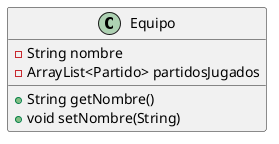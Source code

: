 @startuml
class Equipo {
- String nombre
- ArrayList<Partido> partidosJugados
+ String getNombre()
+ void setNombre(String)
}
@enduml